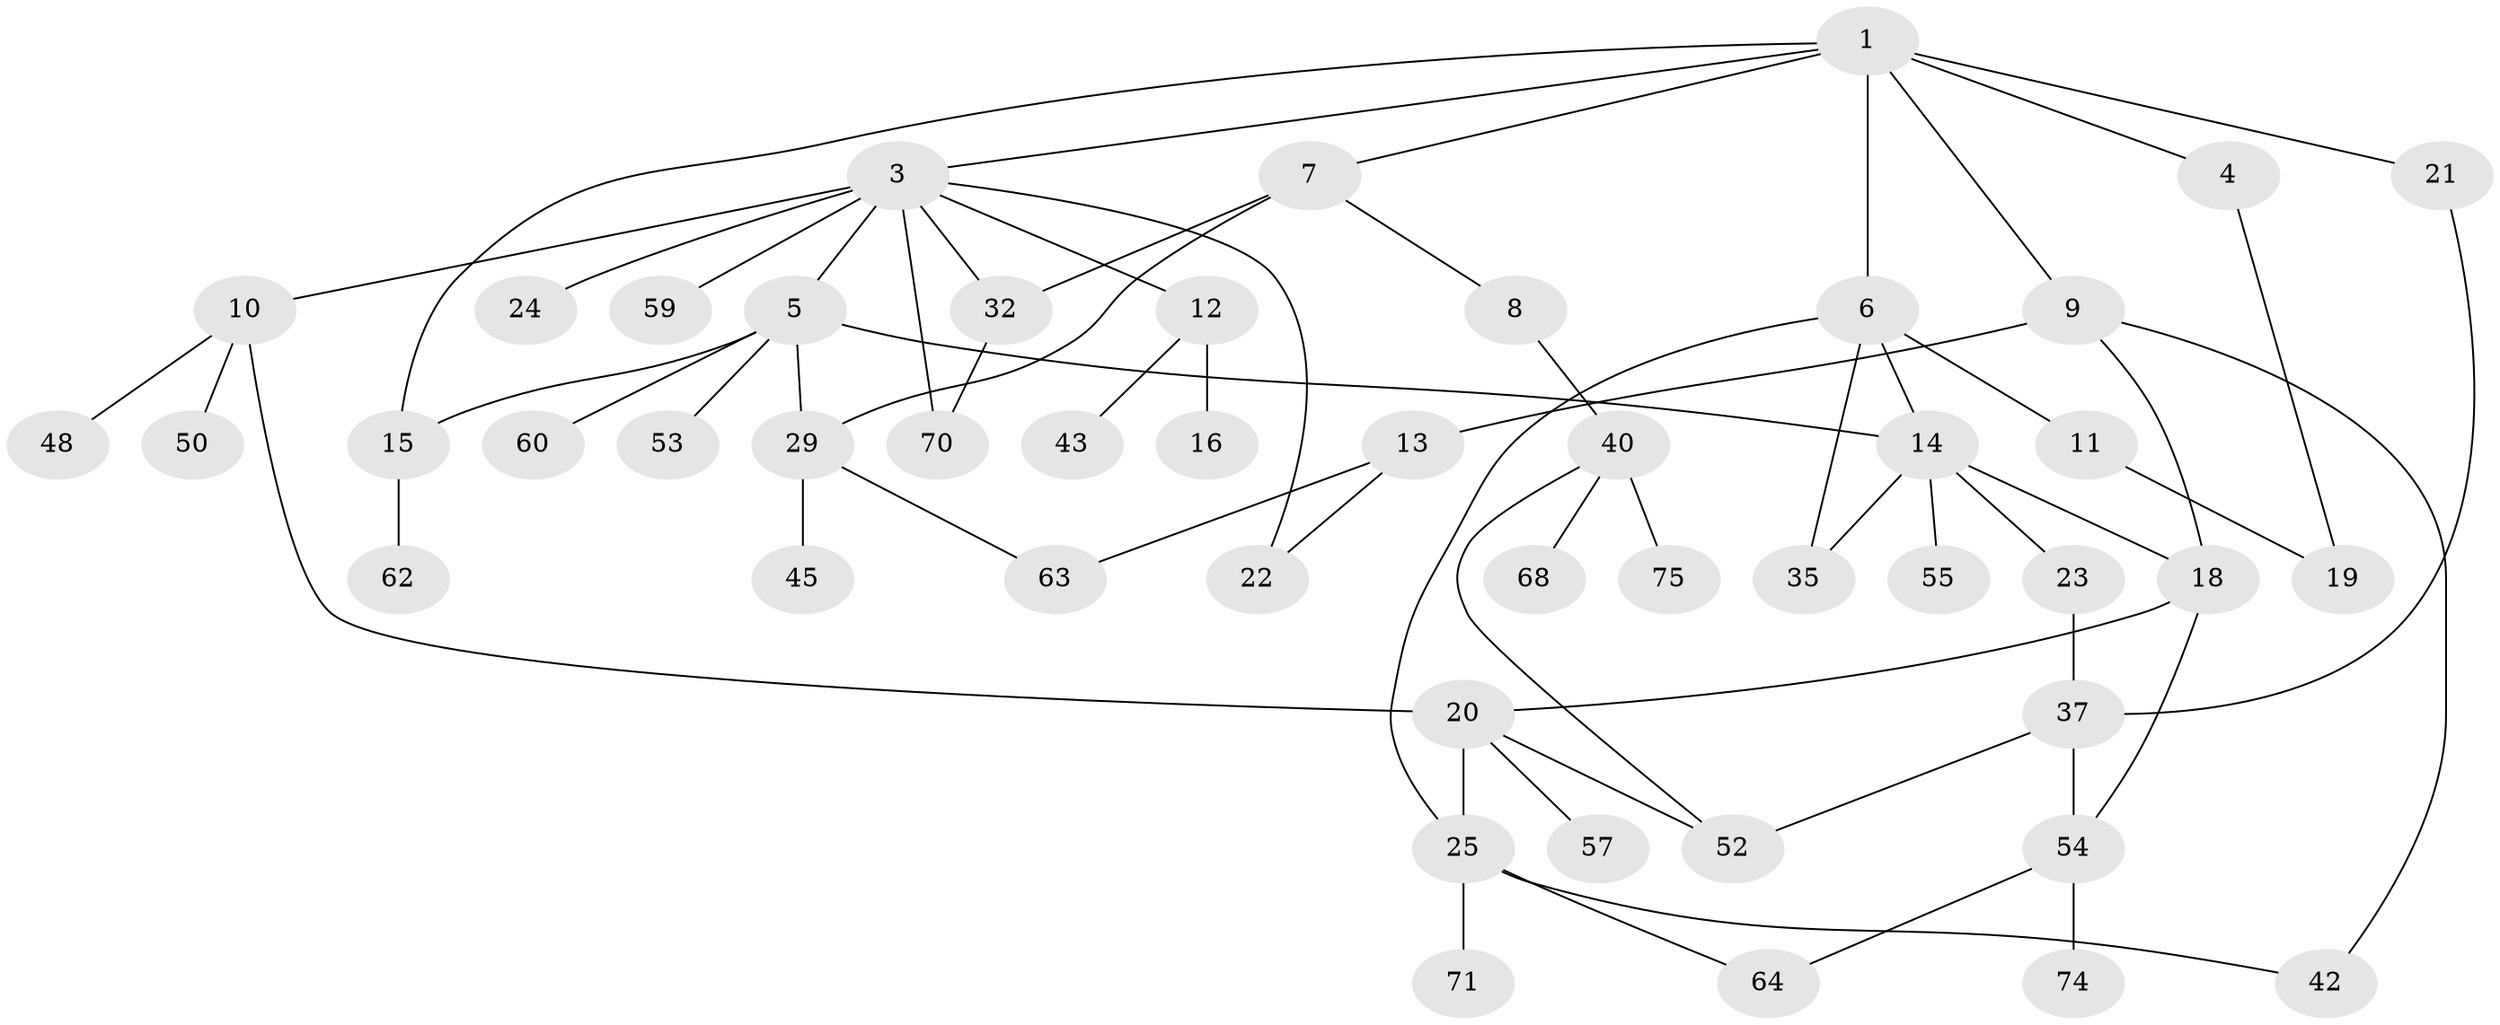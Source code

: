 // original degree distribution, {4: 0.12, 5: 0.06666666666666667, 9: 0.013333333333333334, 2: 0.30666666666666664, 3: 0.18666666666666668, 1: 0.29333333333333333, 6: 0.013333333333333334}
// Generated by graph-tools (version 1.1) at 2025/10/02/27/25 16:10:53]
// undirected, 48 vertices, 65 edges
graph export_dot {
graph [start="1"]
  node [color=gray90,style=filled];
  1 [super="+2"];
  3 [super="+49"];
  4;
  5 [super="+31"];
  6 [super="+34"];
  7 [super="+47"];
  8 [super="+38"];
  9 [super="+46"];
  10 [super="+41"];
  11;
  12 [super="+39"];
  13 [super="+17"];
  14 [super="+27"];
  15 [super="+26"];
  16;
  18 [super="+30"];
  19 [super="+66"];
  20 [super="+69"];
  21 [super="+33"];
  22;
  23;
  24 [super="+28"];
  25 [super="+36"];
  29 [super="+67"];
  32 [super="+61"];
  35;
  37 [super="+51"];
  40 [super="+44"];
  42;
  43;
  45;
  48;
  50;
  52 [super="+58"];
  53;
  54 [super="+65"];
  55 [super="+56"];
  57;
  59;
  60;
  62;
  63;
  64;
  68;
  70 [super="+72"];
  71 [super="+73"];
  74;
  75;
  1 -- 6;
  1 -- 7;
  1 -- 15;
  1 -- 3;
  1 -- 4;
  1 -- 21;
  1 -- 9;
  3 -- 5;
  3 -- 10;
  3 -- 12;
  3 -- 24;
  3 -- 32;
  3 -- 59;
  3 -- 70;
  3 -- 22;
  4 -- 19;
  5 -- 14;
  5 -- 53;
  5 -- 29;
  5 -- 60;
  5 -- 15;
  6 -- 11;
  6 -- 25;
  6 -- 14;
  6 -- 35;
  7 -- 8;
  7 -- 29;
  7 -- 32;
  8 -- 40;
  9 -- 13;
  9 -- 18;
  9 -- 42;
  10 -- 20;
  10 -- 48;
  10 -- 50;
  11 -- 19;
  12 -- 16;
  12 -- 43;
  13 -- 22;
  13 -- 63;
  14 -- 23;
  14 -- 35;
  14 -- 55;
  14 -- 18;
  15 -- 62;
  18 -- 20;
  18 -- 54;
  20 -- 57;
  20 -- 25 [weight=2];
  20 -- 52;
  21 -- 37;
  23 -- 37;
  25 -- 71;
  25 -- 64;
  25 -- 42;
  29 -- 45;
  29 -- 63;
  32 -- 70;
  37 -- 52;
  37 -- 54;
  40 -- 75;
  40 -- 52;
  40 -- 68;
  54 -- 64;
  54 -- 74;
}
